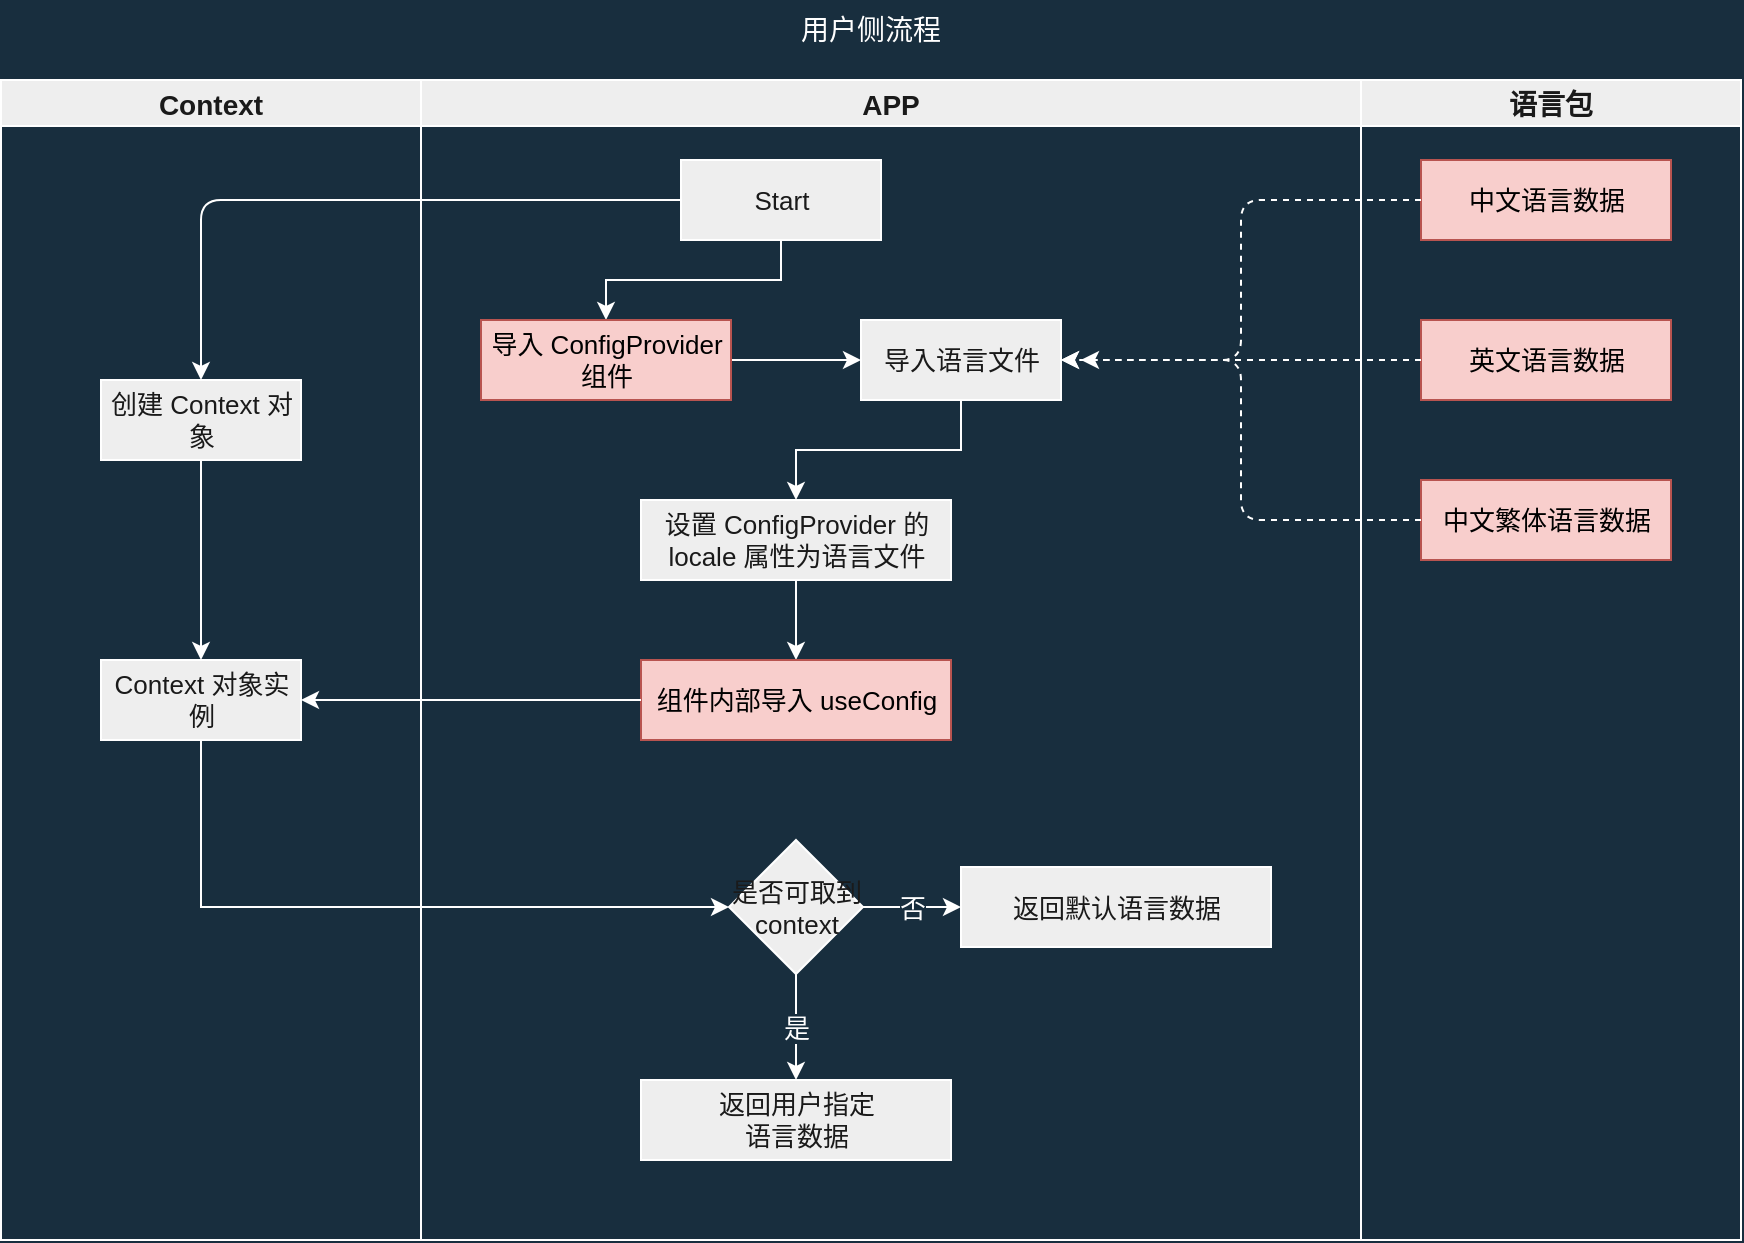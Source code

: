 <mxfile version="17.4.2" type="device"><diagram id="C5RBs43oDa-KdzZeNtuy" name="Page-1"><mxGraphModel dx="1106" dy="876" grid="1" gridSize="10" guides="1" tooltips="1" connect="1" arrows="1" fold="1" page="1" pageScale="1" pageWidth="827" pageHeight="1169" background="#182E3E" math="0" shadow="0"><root><mxCell id="WIyWlLk6GJQsqaUBKTNV-0"/><mxCell id="WIyWlLk6GJQsqaUBKTNV-1" parent="WIyWlLk6GJQsqaUBKTNV-0"/><mxCell id="SQXeCzRQs2IuCv3i1NWH-0" value="用户侧流程" style="text;html=1;strokeColor=none;fillColor=none;align=center;verticalAlign=middle;whiteSpace=wrap;rounded=0;fontSize=14;fontColor=#FFFFFF;" vertex="1" parent="WIyWlLk6GJQsqaUBKTNV-1"><mxGeometry x="827" y="280" width="133" height="30" as="geometry"/></mxCell><mxCell id="SQXeCzRQs2IuCv3i1NWH-1" value="" style="group" vertex="1" connectable="0" parent="WIyWlLk6GJQsqaUBKTNV-1"><mxGeometry x="458.5" y="320" width="870" height="580" as="geometry"/></mxCell><mxCell id="c4FqW1hY89SPd6O3EiBL-69" value="APP" style="swimlane;strokeWidth=1;fontSize=14;fontStyle=1;fillColor=#EEEEEE;strokeColor=#FFFFFF;fontColor=#1A1A1A;" parent="SQXeCzRQs2IuCv3i1NWH-1" vertex="1"><mxGeometry x="210" width="470" height="580" as="geometry"/></mxCell><mxCell id="c4FqW1hY89SPd6O3EiBL-86" style="edgeStyle=orthogonalEdgeStyle;rounded=0;orthogonalLoop=1;jettySize=auto;html=1;exitX=0.5;exitY=1;exitDx=0;exitDy=0;entryX=0.5;entryY=0;entryDx=0;entryDy=0;fontSize=13;fontStyle=0;labelBackgroundColor=#182E3E;strokeColor=#FFFFFF;fontColor=#FFFFFF;" parent="c4FqW1hY89SPd6O3EiBL-69" source="c4FqW1hY89SPd6O3EiBL-70" target="c4FqW1hY89SPd6O3EiBL-71" edge="1"><mxGeometry relative="1" as="geometry"/></mxCell><mxCell id="c4FqW1hY89SPd6O3EiBL-70" value="Start" style="whiteSpace=wrap;html=1;fontSize=13;fontStyle=0;fillColor=#EEEEEE;strokeColor=#FFFFFF;fontColor=#1A1A1A;" parent="c4FqW1hY89SPd6O3EiBL-69" vertex="1"><mxGeometry x="130" y="40" width="100" height="40" as="geometry"/></mxCell><mxCell id="c4FqW1hY89SPd6O3EiBL-87" style="edgeStyle=orthogonalEdgeStyle;rounded=0;orthogonalLoop=1;jettySize=auto;html=1;exitX=1;exitY=0.5;exitDx=0;exitDy=0;entryX=0;entryY=0.5;entryDx=0;entryDy=0;fontSize=13;fontStyle=0;labelBackgroundColor=#182E3E;strokeColor=#FFFFFF;fontColor=#FFFFFF;" parent="c4FqW1hY89SPd6O3EiBL-69" source="c4FqW1hY89SPd6O3EiBL-71" target="c4FqW1hY89SPd6O3EiBL-72" edge="1"><mxGeometry relative="1" as="geometry"/></mxCell><mxCell id="c4FqW1hY89SPd6O3EiBL-71" value="导入 ConfigProvider &lt;br style=&quot;font-size: 13px;&quot;&gt;组件" style="whiteSpace=wrap;html=1;fontSize=13;fontStyle=0;fillColor=#f8cecc;strokeColor=#b85450;" parent="c4FqW1hY89SPd6O3EiBL-69" vertex="1"><mxGeometry x="30" y="120" width="125" height="40" as="geometry"/></mxCell><mxCell id="c4FqW1hY89SPd6O3EiBL-88" style="edgeStyle=orthogonalEdgeStyle;rounded=0;orthogonalLoop=1;jettySize=auto;html=1;exitX=0.5;exitY=1;exitDx=0;exitDy=0;entryX=0.5;entryY=0;entryDx=0;entryDy=0;fontSize=13;fontStyle=0;labelBackgroundColor=#182E3E;strokeColor=#FFFFFF;fontColor=#FFFFFF;" parent="c4FqW1hY89SPd6O3EiBL-69" source="c4FqW1hY89SPd6O3EiBL-72" target="c4FqW1hY89SPd6O3EiBL-73" edge="1"><mxGeometry relative="1" as="geometry"/></mxCell><mxCell id="c4FqW1hY89SPd6O3EiBL-72" value="导入语言文件" style="whiteSpace=wrap;html=1;fontSize=13;fontStyle=0;fillColor=#EEEEEE;strokeColor=#FFFFFF;fontColor=#1A1A1A;" parent="c4FqW1hY89SPd6O3EiBL-69" vertex="1"><mxGeometry x="220" y="120" width="100" height="40" as="geometry"/></mxCell><mxCell id="c4FqW1hY89SPd6O3EiBL-89" style="edgeStyle=orthogonalEdgeStyle;rounded=0;orthogonalLoop=1;jettySize=auto;html=1;exitX=0.5;exitY=1;exitDx=0;exitDy=0;entryX=0.5;entryY=0;entryDx=0;entryDy=0;fontSize=13;fontStyle=0;labelBackgroundColor=#182E3E;strokeColor=#FFFFFF;fontColor=#FFFFFF;" parent="c4FqW1hY89SPd6O3EiBL-69" source="c4FqW1hY89SPd6O3EiBL-73" target="c4FqW1hY89SPd6O3EiBL-74" edge="1"><mxGeometry relative="1" as="geometry"/></mxCell><mxCell id="c4FqW1hY89SPd6O3EiBL-73" value="设置 ConfigProvider 的 locale 属性为语言文件" style="whiteSpace=wrap;html=1;fontSize=13;fontStyle=0;fillColor=#EEEEEE;strokeColor=#FFFFFF;fontColor=#1A1A1A;" parent="c4FqW1hY89SPd6O3EiBL-69" vertex="1"><mxGeometry x="110" y="210" width="155" height="40" as="geometry"/></mxCell><mxCell id="c4FqW1hY89SPd6O3EiBL-74" value="组件内部导入 useConfig" style="whiteSpace=wrap;html=1;fontSize=13;fontStyle=0;fillColor=#f8cecc;strokeColor=#b85450;" parent="c4FqW1hY89SPd6O3EiBL-69" vertex="1"><mxGeometry x="110" y="290" width="155" height="40" as="geometry"/></mxCell><mxCell id="c4FqW1hY89SPd6O3EiBL-75" value="是否可取到&lt;br style=&quot;font-size: 13px;&quot;&gt;context" style="strokeWidth=1;html=1;shape=mxgraph.flowchart.decision;whiteSpace=wrap;fontSize=13;fontStyle=0;fillColor=#EEEEEE;strokeColor=#FFFFFF;fontColor=#1A1A1A;" parent="c4FqW1hY89SPd6O3EiBL-69" vertex="1"><mxGeometry x="154" y="380" width="67" height="67" as="geometry"/></mxCell><mxCell id="c4FqW1hY89SPd6O3EiBL-97" value="返回默认语言数据" style="whiteSpace=wrap;html=1;fontSize=13;strokeWidth=1;fontStyle=0;fillColor=#EEEEEE;strokeColor=#FFFFFF;fontColor=#1A1A1A;" parent="c4FqW1hY89SPd6O3EiBL-69" vertex="1"><mxGeometry x="270" y="393.5" width="155" height="40" as="geometry"/></mxCell><mxCell id="c4FqW1hY89SPd6O3EiBL-98" value="否" style="edgeStyle=orthogonalEdgeStyle;rounded=0;orthogonalLoop=1;jettySize=auto;html=1;fontSize=13;labelBackgroundColor=#182E3E;strokeColor=#FFFFFF;fontColor=#FFFFFF;" parent="c4FqW1hY89SPd6O3EiBL-69" source="c4FqW1hY89SPd6O3EiBL-75" target="c4FqW1hY89SPd6O3EiBL-97" edge="1"><mxGeometry relative="1" as="geometry"/></mxCell><mxCell id="c4FqW1hY89SPd6O3EiBL-99" value="返回用户指定&lt;br&gt;语言数据" style="whiteSpace=wrap;html=1;fontSize=13;strokeWidth=1;fontStyle=0;fillColor=#EEEEEE;strokeColor=#FFFFFF;fontColor=#1A1A1A;" parent="c4FqW1hY89SPd6O3EiBL-69" vertex="1"><mxGeometry x="110" y="500" width="155" height="40" as="geometry"/></mxCell><mxCell id="c4FqW1hY89SPd6O3EiBL-100" value="是" style="edgeStyle=orthogonalEdgeStyle;rounded=0;orthogonalLoop=1;jettySize=auto;html=1;fontSize=13;labelBackgroundColor=#182E3E;strokeColor=#FFFFFF;fontColor=#FFFFFF;" parent="c4FqW1hY89SPd6O3EiBL-69" source="c4FqW1hY89SPd6O3EiBL-75" target="c4FqW1hY89SPd6O3EiBL-99" edge="1"><mxGeometry relative="1" as="geometry"/></mxCell><mxCell id="c4FqW1hY89SPd6O3EiBL-77" value="Context" style="swimlane;strokeWidth=1;fontSize=14;fontStyle=1;fillColor=#EEEEEE;strokeColor=#FFFFFF;fontColor=#1A1A1A;" parent="SQXeCzRQs2IuCv3i1NWH-1" vertex="1"><mxGeometry width="210" height="580" as="geometry"/></mxCell><mxCell id="c4FqW1hY89SPd6O3EiBL-96" style="edgeStyle=orthogonalEdgeStyle;rounded=0;orthogonalLoop=1;jettySize=auto;html=1;exitX=0.5;exitY=1;exitDx=0;exitDy=0;fontSize=13;fontStyle=0;labelBackgroundColor=#182E3E;strokeColor=#FFFFFF;fontColor=#FFFFFF;" parent="c4FqW1hY89SPd6O3EiBL-77" source="c4FqW1hY89SPd6O3EiBL-85" target="c4FqW1hY89SPd6O3EiBL-93" edge="1"><mxGeometry relative="1" as="geometry"/></mxCell><mxCell id="c4FqW1hY89SPd6O3EiBL-85" value="创建 Context 对象" style="whiteSpace=wrap;html=1;fontSize=13;fontStyle=0;fillColor=#EEEEEE;strokeColor=#FFFFFF;fontColor=#1A1A1A;" parent="c4FqW1hY89SPd6O3EiBL-77" vertex="1"><mxGeometry x="50" y="150" width="100" height="40" as="geometry"/></mxCell><mxCell id="c4FqW1hY89SPd6O3EiBL-93" value="Context 对象实例" style="whiteSpace=wrap;html=1;fontSize=13;fontStyle=0;fillColor=#EEEEEE;strokeColor=#FFFFFF;fontColor=#1A1A1A;" parent="c4FqW1hY89SPd6O3EiBL-77" vertex="1"><mxGeometry x="50" y="290" width="100" height="40" as="geometry"/></mxCell><mxCell id="c4FqW1hY89SPd6O3EiBL-94" style="edgeStyle=orthogonalEdgeStyle;rounded=0;orthogonalLoop=1;jettySize=auto;html=1;exitX=0;exitY=0.5;exitDx=0;exitDy=0;entryX=1;entryY=0.5;entryDx=0;entryDy=0;fontSize=13;fontStyle=0;labelBackgroundColor=#182E3E;strokeColor=#FFFFFF;fontColor=#FFFFFF;" parent="SQXeCzRQs2IuCv3i1NWH-1" source="c4FqW1hY89SPd6O3EiBL-74" target="c4FqW1hY89SPd6O3EiBL-93" edge="1"><mxGeometry relative="1" as="geometry"/></mxCell><mxCell id="c4FqW1hY89SPd6O3EiBL-95" style="edgeStyle=orthogonalEdgeStyle;rounded=0;orthogonalLoop=1;jettySize=auto;html=1;exitX=0.5;exitY=1;exitDx=0;exitDy=0;entryX=0;entryY=0.5;entryDx=0;entryDy=0;entryPerimeter=0;fontSize=13;fontStyle=0;labelBackgroundColor=#182E3E;strokeColor=#FFFFFF;fontColor=#FFFFFF;" parent="SQXeCzRQs2IuCv3i1NWH-1" source="c4FqW1hY89SPd6O3EiBL-93" target="c4FqW1hY89SPd6O3EiBL-75" edge="1"><mxGeometry relative="1" as="geometry"/></mxCell><mxCell id="c4FqW1hY89SPd6O3EiBL-119" value="语言包" style="swimlane;strokeWidth=1;fontSize=14;fontStyle=1;fillColor=#EEEEEE;strokeColor=#FFFFFF;fontColor=#1A1A1A;" parent="SQXeCzRQs2IuCv3i1NWH-1" vertex="1"><mxGeometry x="680" width="190" height="580" as="geometry"/></mxCell><mxCell id="c4FqW1hY89SPd6O3EiBL-121" value="中文语言数据" style="whiteSpace=wrap;html=1;fontSize=13;fontStyle=0;fillColor=#f8cecc;strokeColor=#b85450;" parent="c4FqW1hY89SPd6O3EiBL-119" vertex="1"><mxGeometry x="30" y="40" width="125" height="40" as="geometry"/></mxCell><mxCell id="c4FqW1hY89SPd6O3EiBL-123" value="英文语言数据" style="whiteSpace=wrap;html=1;fontSize=13;fontStyle=0;fillColor=#f8cecc;strokeColor=#b85450;" parent="c4FqW1hY89SPd6O3EiBL-119" vertex="1"><mxGeometry x="30" y="120" width="125" height="40" as="geometry"/></mxCell><mxCell id="c4FqW1hY89SPd6O3EiBL-135" value="中文繁体语言数据" style="whiteSpace=wrap;html=1;fontSize=13;fontStyle=0;fillColor=#f8cecc;strokeColor=#b85450;" parent="c4FqW1hY89SPd6O3EiBL-119" vertex="1"><mxGeometry x="30" y="200" width="125" height="40" as="geometry"/></mxCell><mxCell id="c4FqW1hY89SPd6O3EiBL-136" style="edgeStyle=orthogonalEdgeStyle;curved=0;rounded=1;sketch=0;orthogonalLoop=1;jettySize=auto;html=1;exitX=0;exitY=0.5;exitDx=0;exitDy=0;entryX=1;entryY=0.5;entryDx=0;entryDy=0;fontSize=14;fontColor=#FFFFFF;strokeColor=#FFFFFF;dashed=1;labelBackgroundColor=#182E3E;" parent="SQXeCzRQs2IuCv3i1NWH-1" source="c4FqW1hY89SPd6O3EiBL-121" target="c4FqW1hY89SPd6O3EiBL-72" edge="1"><mxGeometry relative="1" as="geometry"/></mxCell><mxCell id="c4FqW1hY89SPd6O3EiBL-137" style="edgeStyle=orthogonalEdgeStyle;curved=0;rounded=1;sketch=0;orthogonalLoop=1;jettySize=auto;html=1;exitX=0;exitY=0.5;exitDx=0;exitDy=0;fontSize=14;fontColor=#FFFFFF;strokeColor=#FFFFFF;dashed=1;labelBackgroundColor=#182E3E;" parent="SQXeCzRQs2IuCv3i1NWH-1" source="c4FqW1hY89SPd6O3EiBL-123" edge="1"><mxGeometry relative="1" as="geometry"><mxPoint x="540" y="140" as="targetPoint"/></mxGeometry></mxCell><mxCell id="c4FqW1hY89SPd6O3EiBL-138" style="edgeStyle=orthogonalEdgeStyle;curved=0;rounded=1;sketch=0;orthogonalLoop=1;jettySize=auto;html=1;exitX=0;exitY=0.5;exitDx=0;exitDy=0;entryX=1;entryY=0.5;entryDx=0;entryDy=0;fontSize=14;fontColor=#FFFFFF;strokeColor=#FFFFFF;dashed=1;labelBackgroundColor=#182E3E;" parent="SQXeCzRQs2IuCv3i1NWH-1" source="c4FqW1hY89SPd6O3EiBL-135" target="c4FqW1hY89SPd6O3EiBL-72" edge="1"><mxGeometry relative="1" as="geometry"/></mxCell><mxCell id="c4FqW1hY89SPd6O3EiBL-139" style="edgeStyle=orthogonalEdgeStyle;curved=0;rounded=1;sketch=0;orthogonalLoop=1;jettySize=auto;html=1;exitX=0;exitY=0.5;exitDx=0;exitDy=0;fontSize=14;fontColor=#FFFFFF;strokeColor=#FFFFFF;labelBackgroundColor=#182E3E;" parent="SQXeCzRQs2IuCv3i1NWH-1" source="c4FqW1hY89SPd6O3EiBL-70" target="c4FqW1hY89SPd6O3EiBL-85" edge="1"><mxGeometry relative="1" as="geometry"/></mxCell></root></mxGraphModel></diagram></mxfile>
